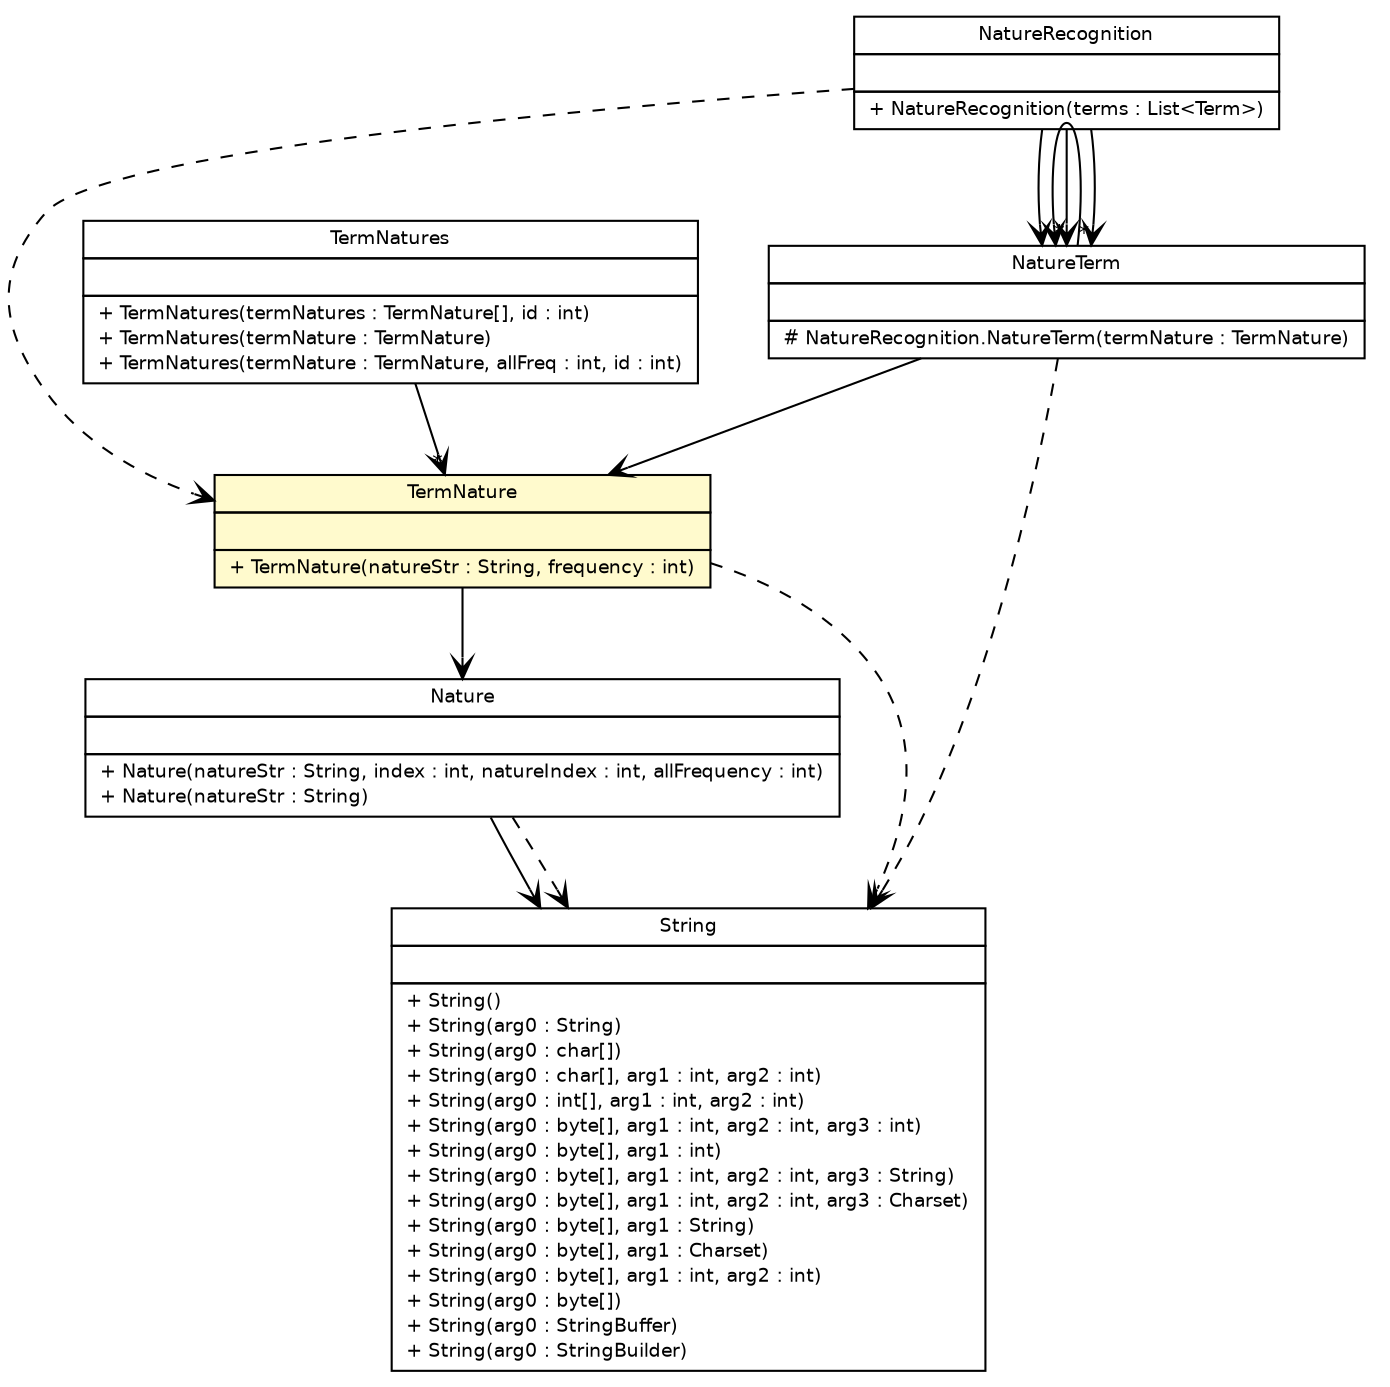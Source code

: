 #!/usr/local/bin/dot
#
# Class diagram 
# Generated by UmlGraph version 4.6 (http://www.spinellis.gr/sw/umlgraph)
#

digraph G {
	edge [fontname="Helvetica",fontsize=10,labelfontname="Helvetica",labelfontsize=10];
	node [fontname="Helvetica",fontsize=10,shape=plaintext];
	// org.soul.domain.TermNature
	c5775 [label=<<table border="0" cellborder="1" cellspacing="0" cellpadding="2" port="p" bgcolor="lemonChiffon" href="./TermNature.html">
		<tr><td><table border="0" cellspacing="0" cellpadding="1">
			<tr><td> TermNature </td></tr>
		</table></td></tr>
		<tr><td><table border="0" cellspacing="0" cellpadding="1">
			<tr><td align="left">  </td></tr>
		</table></td></tr>
		<tr><td><table border="0" cellspacing="0" cellpadding="1">
			<tr><td align="left"> + TermNature(natureStr : String, frequency : int) </td></tr>
		</table></td></tr>
		</table>>, fontname="Helvetica", fontcolor="black", fontsize=9.0];
	// org.soul.domain.Nature
	c5778 [label=<<table border="0" cellborder="1" cellspacing="0" cellpadding="2" port="p" href="./Nature.html">
		<tr><td><table border="0" cellspacing="0" cellpadding="1">
			<tr><td> Nature </td></tr>
		</table></td></tr>
		<tr><td><table border="0" cellspacing="0" cellpadding="1">
			<tr><td align="left">  </td></tr>
		</table></td></tr>
		<tr><td><table border="0" cellspacing="0" cellpadding="1">
			<tr><td align="left"> + Nature(natureStr : String, index : int, natureIndex : int, allFrequency : int) </td></tr>
			<tr><td align="left"> + Nature(natureStr : String) </td></tr>
		</table></td></tr>
		</table>>, fontname="Helvetica", fontcolor="black", fontsize=9.0];
	// org.soul.domain.TermNatures
	c5784 [label=<<table border="0" cellborder="1" cellspacing="0" cellpadding="2" port="p" href="./TermNatures.html">
		<tr><td><table border="0" cellspacing="0" cellpadding="1">
			<tr><td> TermNatures </td></tr>
		</table></td></tr>
		<tr><td><table border="0" cellspacing="0" cellpadding="1">
			<tr><td align="left">  </td></tr>
		</table></td></tr>
		<tr><td><table border="0" cellspacing="0" cellpadding="1">
			<tr><td align="left"> + TermNatures(termNatures : TermNature[], id : int) </td></tr>
			<tr><td align="left"> + TermNatures(termNature : TermNature) </td></tr>
			<tr><td align="left"> + TermNatures(termNature : TermNature, allFreq : int, id : int) </td></tr>
		</table></td></tr>
		</table>>, fontname="Helvetica", fontcolor="black", fontsize=9.0];
	// org.soul.recognition.NatureRecognition
	c5818 [label=<<table border="0" cellborder="1" cellspacing="0" cellpadding="2" port="p" href="../recognition/NatureRecognition.html">
		<tr><td><table border="0" cellspacing="0" cellpadding="1">
			<tr><td> NatureRecognition </td></tr>
		</table></td></tr>
		<tr><td><table border="0" cellspacing="0" cellpadding="1">
			<tr><td align="left">  </td></tr>
		</table></td></tr>
		<tr><td><table border="0" cellspacing="0" cellpadding="1">
			<tr><td align="left"> + NatureRecognition(terms : List&lt;Term&gt;) </td></tr>
		</table></td></tr>
		</table>>, fontname="Helvetica", fontcolor="black", fontsize=9.0];
	// org.soul.recognition.NatureRecognition.NatureTerm
	c5819 [label=<<table border="0" cellborder="1" cellspacing="0" cellpadding="2" port="p" href="../recognition/NatureRecognition.NatureTerm.html">
		<tr><td><table border="0" cellspacing="0" cellpadding="1">
			<tr><td> NatureTerm </td></tr>
		</table></td></tr>
		<tr><td><table border="0" cellspacing="0" cellpadding="1">
			<tr><td align="left">  </td></tr>
		</table></td></tr>
		<tr><td><table border="0" cellspacing="0" cellpadding="1">
			<tr><td align="left"> # NatureRecognition.NatureTerm(termNature : TermNature) </td></tr>
		</table></td></tr>
		</table>>, fontname="Helvetica", fontcolor="black", fontsize=9.0];
	// org.soul.domain.TermNature NAVASSOC org.soul.domain.Nature
	c5775:p -> c5778:p [taillabel="", label="", headlabel="", fontname="Helvetica", fontcolor="black", fontsize=10.0, color="black", arrowhead=open];
	// org.soul.domain.Nature NAVASSOC java.lang.String
	c5778:p -> c5822:p [taillabel="", label="", headlabel="", fontname="Helvetica", fontcolor="black", fontsize=10.0, color="black", arrowhead=open];
	// org.soul.domain.TermNatures NAVASSOC org.soul.domain.TermNature
	c5784:p -> c5775:p [taillabel="", label="", headlabel="*", fontname="Helvetica", fontcolor="black", fontsize=10.0, color="black", arrowhead=open];
	// org.soul.recognition.NatureRecognition NAVASSOC org.soul.recognition.NatureRecognition.NatureTerm
	c5818:p -> c5819:p [taillabel="", label="", headlabel="", fontname="Helvetica", fontcolor="black", fontsize=10.0, color="black", arrowhead=open];
	// org.soul.recognition.NatureRecognition NAVASSOC org.soul.recognition.NatureRecognition.NatureTerm
	c5818:p -> c5819:p [taillabel="", label="", headlabel="*", fontname="Helvetica", fontcolor="black", fontsize=10.0, color="black", arrowhead=open];
	// org.soul.recognition.NatureRecognition NAVASSOC org.soul.recognition.NatureRecognition.NatureTerm
	c5818:p -> c5819:p [taillabel="", label="", headlabel="*", fontname="Helvetica", fontcolor="black", fontsize=10.0, color="black", arrowhead=open];
	// org.soul.recognition.NatureRecognition.NatureTerm NAVASSOC org.soul.domain.TermNature
	c5819:p -> c5775:p [taillabel="", label="", headlabel="", fontname="Helvetica", fontcolor="black", fontsize=10.0, color="black", arrowhead=open];
	// org.soul.recognition.NatureRecognition.NatureTerm NAVASSOC org.soul.recognition.NatureRecognition.NatureTerm
	c5819:p -> c5819:p [taillabel="", label="", headlabel="", fontname="Helvetica", fontcolor="black", fontsize=10.0, color="black", arrowhead=open];
	// org.soul.domain.TermNature DEPEND java.lang.String
	c5775:p -> c5822:p [taillabel="", label="", headlabel="", fontname="Helvetica", fontcolor="black", fontsize=10.0, color="black", arrowhead=open, style=dashed];
	// org.soul.domain.Nature DEPEND java.lang.String
	c5778:p -> c5822:p [taillabel="", label="", headlabel="", fontname="Helvetica", fontcolor="black", fontsize=10.0, color="black", arrowhead=open, style=dashed];
	// org.soul.recognition.NatureRecognition DEPEND org.soul.domain.TermNature
	c5818:p -> c5775:p [taillabel="", label="", headlabel="", fontname="Helvetica", fontcolor="black", fontsize=10.0, color="black", arrowhead=open, style=dashed];
	// org.soul.recognition.NatureRecognition.NatureTerm DEPEND java.lang.String
	c5819:p -> c5822:p [taillabel="", label="", headlabel="", fontname="Helvetica", fontcolor="black", fontsize=10.0, color="black", arrowhead=open, style=dashed];
	// java.lang.String
	c5822 [label=<<table border="0" cellborder="1" cellspacing="0" cellpadding="2" port="p" href="http://java.sun.com/j2se/1.4.2/docs/api/java/lang/String.html">
		<tr><td><table border="0" cellspacing="0" cellpadding="1">
			<tr><td> String </td></tr>
		</table></td></tr>
		<tr><td><table border="0" cellspacing="0" cellpadding="1">
			<tr><td align="left">  </td></tr>
		</table></td></tr>
		<tr><td><table border="0" cellspacing="0" cellpadding="1">
			<tr><td align="left"> + String() </td></tr>
			<tr><td align="left"> + String(arg0 : String) </td></tr>
			<tr><td align="left"> + String(arg0 : char[]) </td></tr>
			<tr><td align="left"> + String(arg0 : char[], arg1 : int, arg2 : int) </td></tr>
			<tr><td align="left"> + String(arg0 : int[], arg1 : int, arg2 : int) </td></tr>
			<tr><td align="left"> + String(arg0 : byte[], arg1 : int, arg2 : int, arg3 : int) </td></tr>
			<tr><td align="left"> + String(arg0 : byte[], arg1 : int) </td></tr>
			<tr><td align="left"> + String(arg0 : byte[], arg1 : int, arg2 : int, arg3 : String) </td></tr>
			<tr><td align="left"> + String(arg0 : byte[], arg1 : int, arg2 : int, arg3 : Charset) </td></tr>
			<tr><td align="left"> + String(arg0 : byte[], arg1 : String) </td></tr>
			<tr><td align="left"> + String(arg0 : byte[], arg1 : Charset) </td></tr>
			<tr><td align="left"> + String(arg0 : byte[], arg1 : int, arg2 : int) </td></tr>
			<tr><td align="left"> + String(arg0 : byte[]) </td></tr>
			<tr><td align="left"> + String(arg0 : StringBuffer) </td></tr>
			<tr><td align="left"> + String(arg0 : StringBuilder) </td></tr>
		</table></td></tr>
		</table>>, fontname="Helvetica", fontcolor="black", fontsize=9.0];
}


